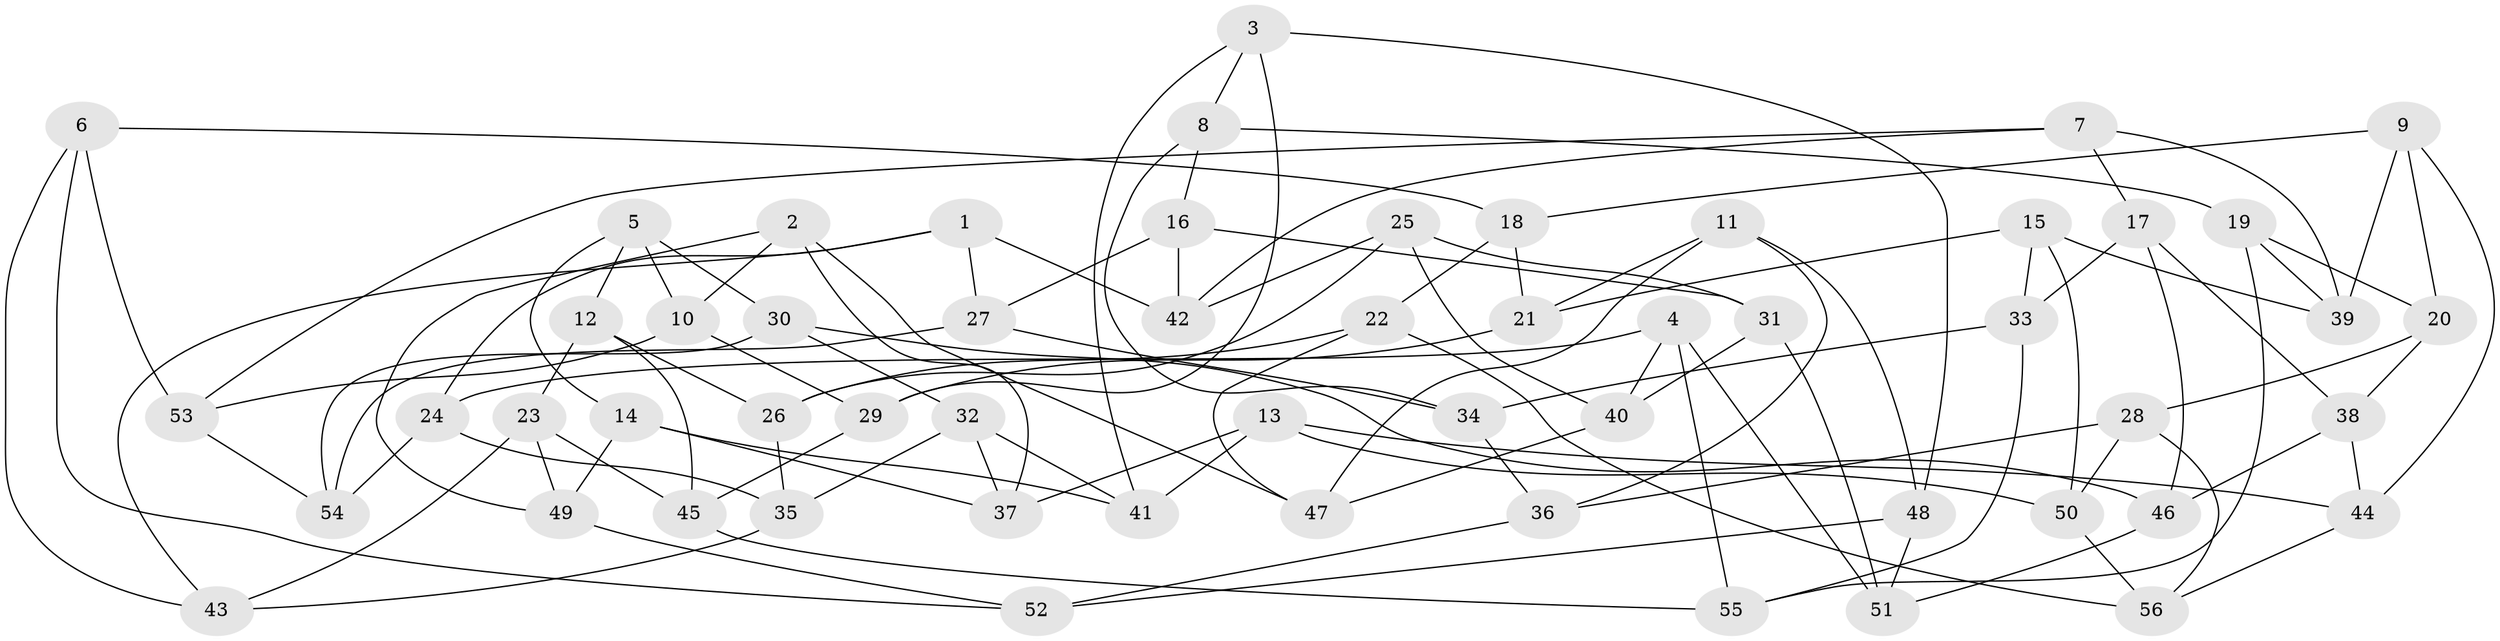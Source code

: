 // coarse degree distribution, {4: 0.5454545454545454, 3: 0.18181818181818182, 6: 0.06060606060606061, 5: 0.12121212121212122, 1: 0.030303030303030304, 9: 0.030303030303030304, 10: 0.030303030303030304}
// Generated by graph-tools (version 1.1) at 2025/03/03/04/25 22:03:47]
// undirected, 56 vertices, 112 edges
graph export_dot {
graph [start="1"]
  node [color=gray90,style=filled];
  1;
  2;
  3;
  4;
  5;
  6;
  7;
  8;
  9;
  10;
  11;
  12;
  13;
  14;
  15;
  16;
  17;
  18;
  19;
  20;
  21;
  22;
  23;
  24;
  25;
  26;
  27;
  28;
  29;
  30;
  31;
  32;
  33;
  34;
  35;
  36;
  37;
  38;
  39;
  40;
  41;
  42;
  43;
  44;
  45;
  46;
  47;
  48;
  49;
  50;
  51;
  52;
  53;
  54;
  55;
  56;
  1 -- 24;
  1 -- 42;
  1 -- 27;
  1 -- 43;
  2 -- 10;
  2 -- 37;
  2 -- 49;
  2 -- 47;
  3 -- 41;
  3 -- 48;
  3 -- 29;
  3 -- 8;
  4 -- 55;
  4 -- 40;
  4 -- 24;
  4 -- 51;
  5 -- 30;
  5 -- 10;
  5 -- 12;
  5 -- 14;
  6 -- 43;
  6 -- 18;
  6 -- 52;
  6 -- 53;
  7 -- 39;
  7 -- 42;
  7 -- 53;
  7 -- 17;
  8 -- 34;
  8 -- 19;
  8 -- 16;
  9 -- 39;
  9 -- 20;
  9 -- 18;
  9 -- 44;
  10 -- 53;
  10 -- 29;
  11 -- 48;
  11 -- 36;
  11 -- 21;
  11 -- 47;
  12 -- 45;
  12 -- 23;
  12 -- 26;
  13 -- 50;
  13 -- 37;
  13 -- 41;
  13 -- 44;
  14 -- 37;
  14 -- 49;
  14 -- 41;
  15 -- 21;
  15 -- 39;
  15 -- 50;
  15 -- 33;
  16 -- 31;
  16 -- 27;
  16 -- 42;
  17 -- 46;
  17 -- 38;
  17 -- 33;
  18 -- 21;
  18 -- 22;
  19 -- 20;
  19 -- 39;
  19 -- 55;
  20 -- 28;
  20 -- 38;
  21 -- 29;
  22 -- 56;
  22 -- 26;
  22 -- 47;
  23 -- 49;
  23 -- 45;
  23 -- 43;
  24 -- 35;
  24 -- 54;
  25 -- 31;
  25 -- 26;
  25 -- 42;
  25 -- 40;
  26 -- 35;
  27 -- 54;
  27 -- 34;
  28 -- 56;
  28 -- 50;
  28 -- 36;
  29 -- 45;
  30 -- 32;
  30 -- 46;
  30 -- 54;
  31 -- 40;
  31 -- 51;
  32 -- 37;
  32 -- 35;
  32 -- 41;
  33 -- 34;
  33 -- 55;
  34 -- 36;
  35 -- 43;
  36 -- 52;
  38 -- 46;
  38 -- 44;
  40 -- 47;
  44 -- 56;
  45 -- 55;
  46 -- 51;
  48 -- 51;
  48 -- 52;
  49 -- 52;
  50 -- 56;
  53 -- 54;
}
